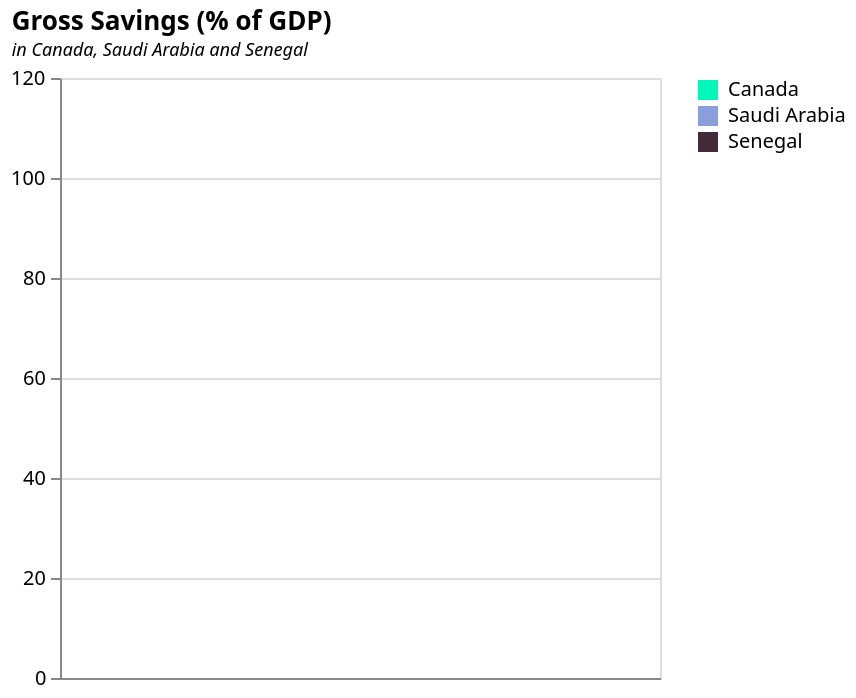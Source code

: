 {"$schema": "https://vega.github.io/schema/vega-lite/v5.json", "description": "Bar chart with embedded data", "title": {"text": "Gross Savings (% of GDP)", "subtitle": "in Canada, Saudi Arabia and Senegal", "subtitleFontStyle": "italic", "subtitleFontSize": 9, "anchor": "start", "color": "black"}, "data": {"values": ""}, "mark": "bar", "width": 300, "height": 300, "encoding": {"x": {"field": "Year", "sort": "-x", "type": "temporal", "title": null}, "y": {"field": "Gross savings (% of GDP)", "title": null, "type": "quantitative", "scale": {"domain": [0, 120]}}, "color": {"field": "Country Name", "type": "nominal", "scale": {"domain": ["Canada", "Saudi Arabia", "Senegal"], "range": ["#03f7b8", "#899fdb", "#422b39"]}, "title": null}}}